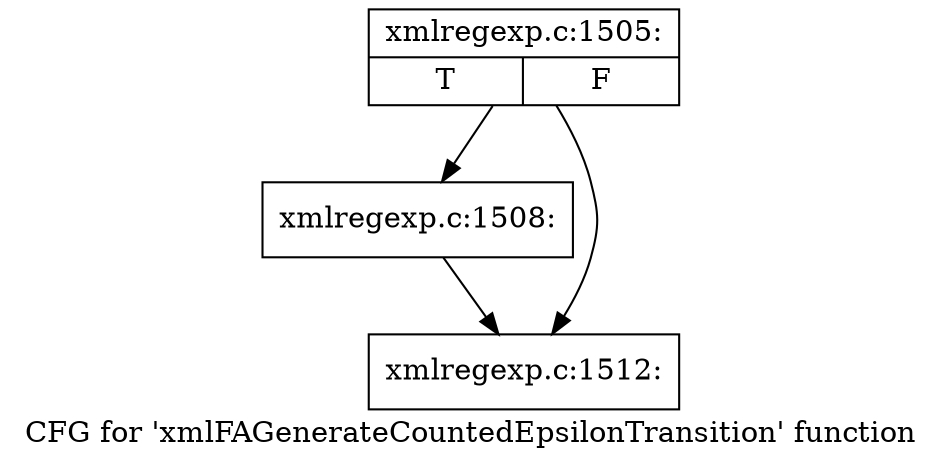 digraph "CFG for 'xmlFAGenerateCountedEpsilonTransition' function" {
	label="CFG for 'xmlFAGenerateCountedEpsilonTransition' function";

	Node0x44d05b0 [shape=record,label="{xmlregexp.c:1505:|{<s0>T|<s1>F}}"];
	Node0x44d05b0 -> Node0x44d15b0;
	Node0x44d05b0 -> Node0x44d1600;
	Node0x44d15b0 [shape=record,label="{xmlregexp.c:1508:}"];
	Node0x44d15b0 -> Node0x44d1600;
	Node0x44d1600 [shape=record,label="{xmlregexp.c:1512:}"];
}
